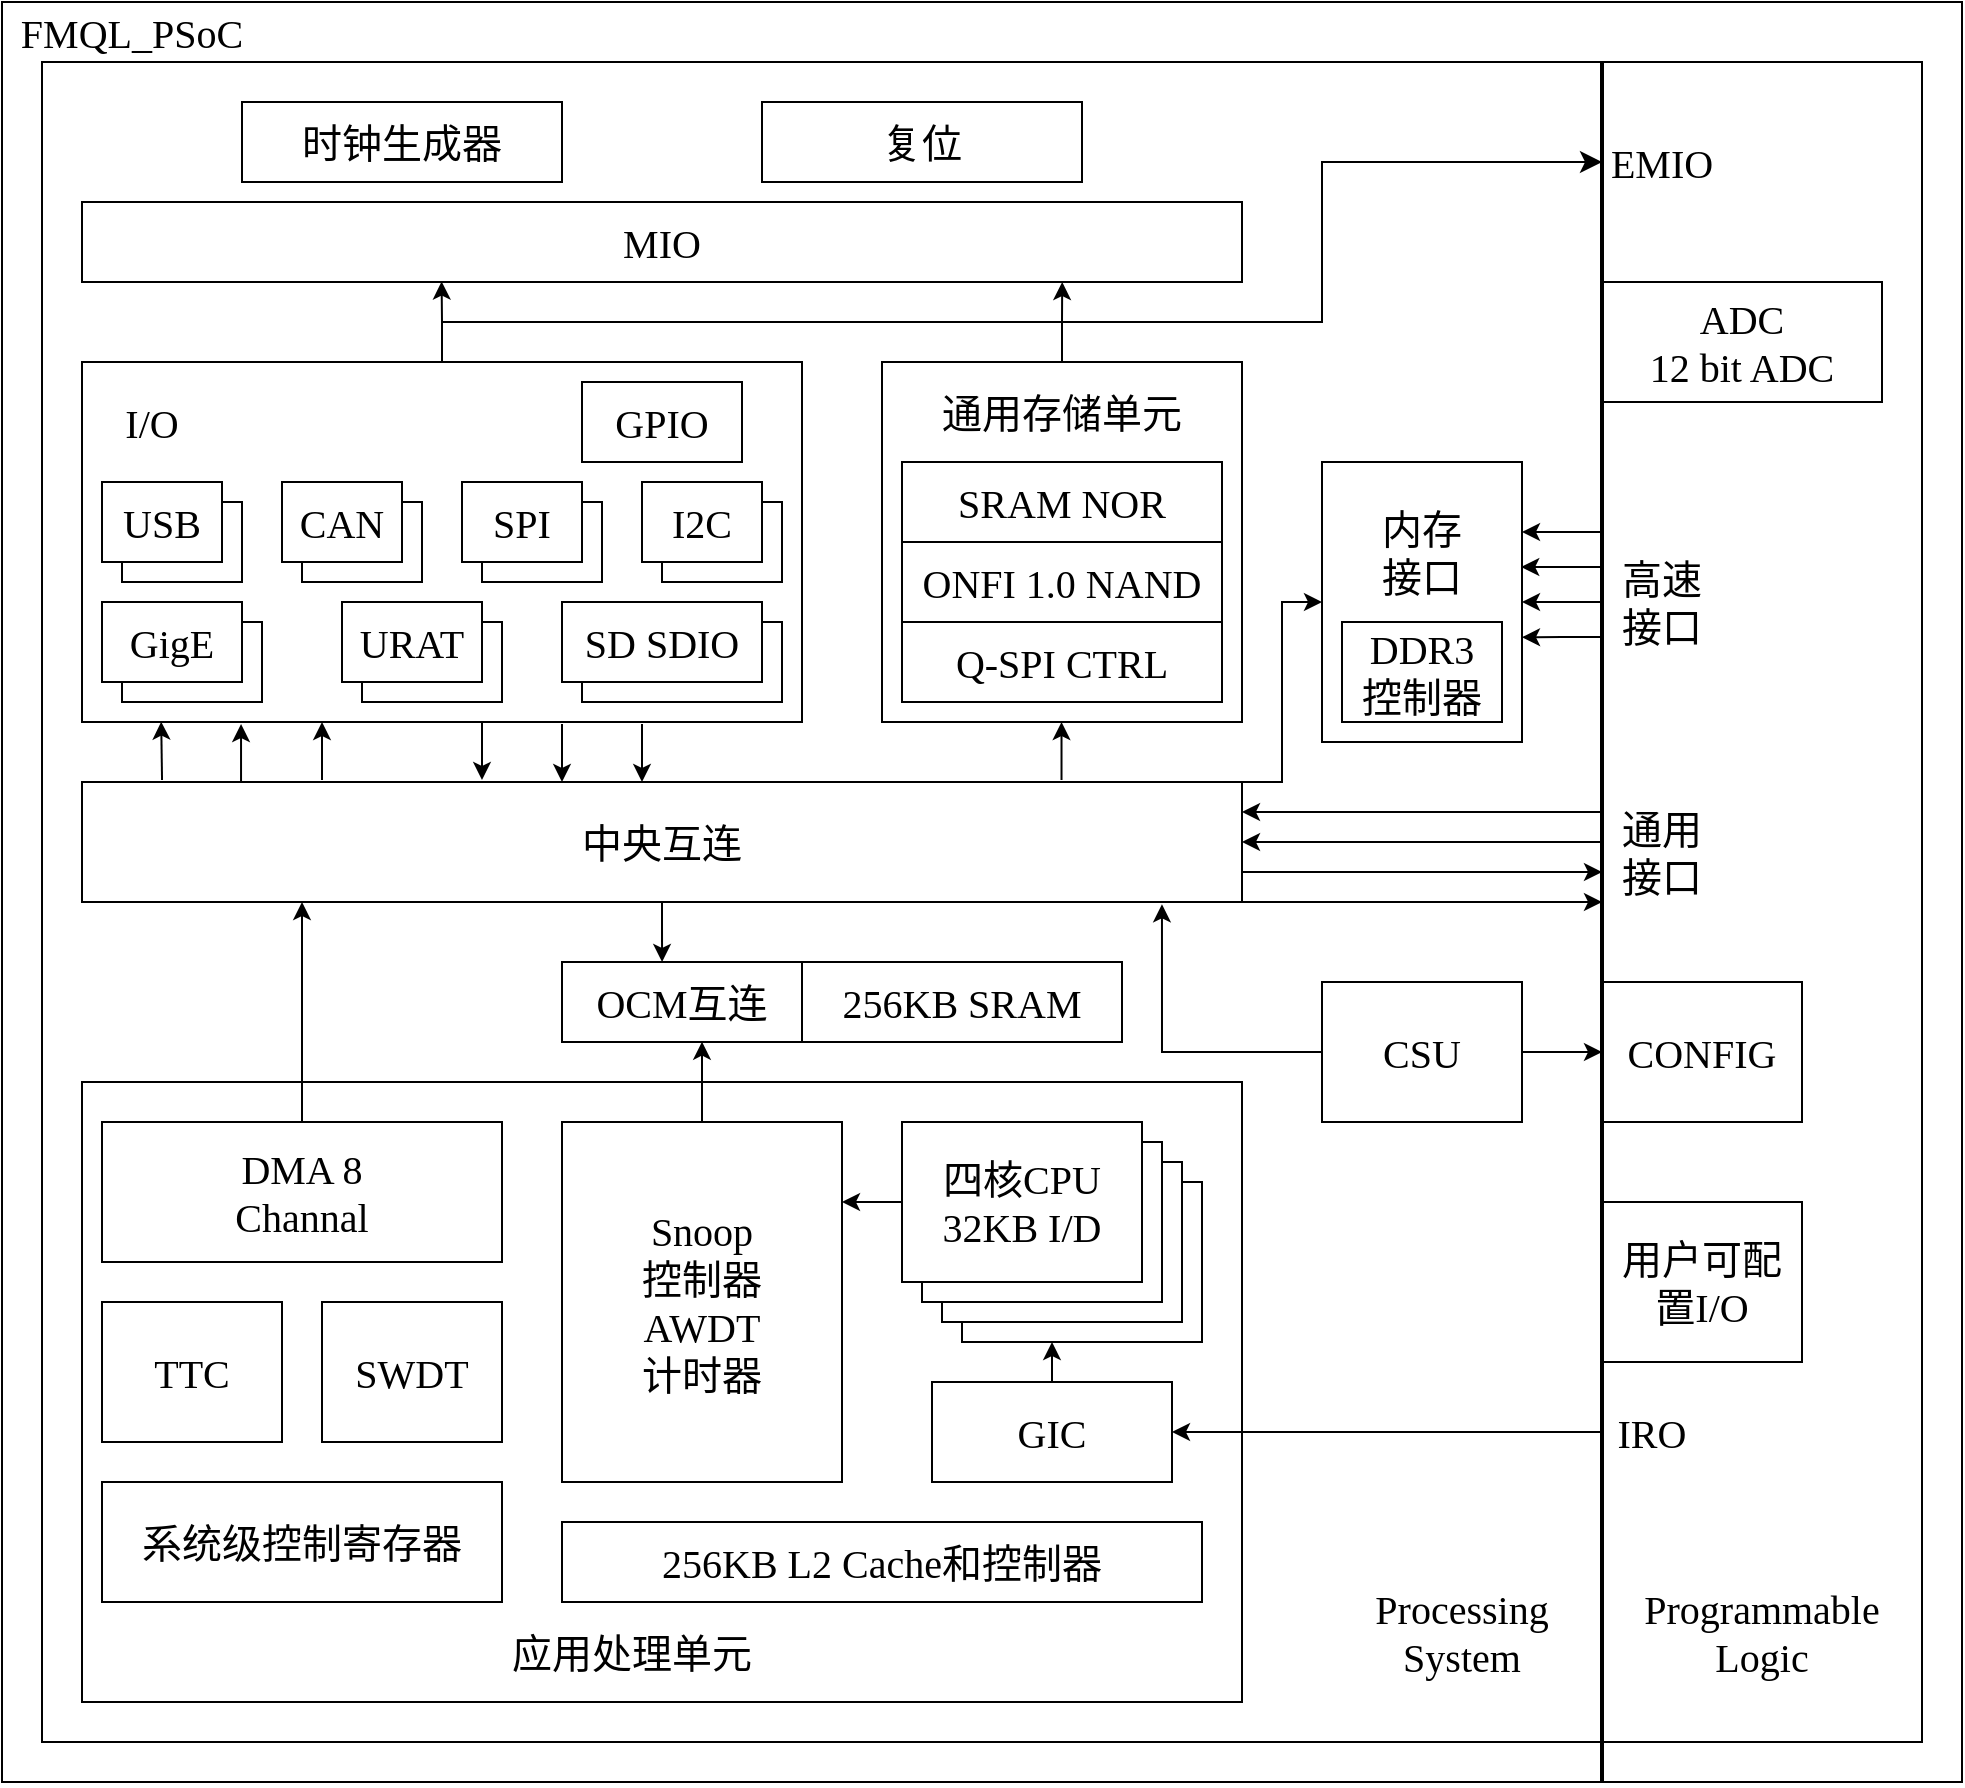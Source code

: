 <mxfile version="24.0.0" type="github">
  <diagram name="第 1 页" id="74pcK1IsbcXQ7R1hPMTi">
    <mxGraphModel dx="3499" dy="1283" grid="1" gridSize="10" guides="1" tooltips="1" connect="1" arrows="1" fold="1" page="0" pageScale="1" pageWidth="827" pageHeight="1169" math="0" shadow="0">
      <root>
        <mxCell id="0" />
        <mxCell id="1" parent="0" />
        <mxCell id="eo6wNEDuXgDLhp5QCw0Y-1" value="" style="rounded=0;whiteSpace=wrap;html=1;fillColor=none;" vertex="1" parent="1">
          <mxGeometry x="-960" y="120" width="980" height="890" as="geometry" />
        </mxCell>
        <mxCell id="eo6wNEDuXgDLhp5QCw0Y-2" value="" style="rounded=0;whiteSpace=wrap;html=1;fillColor=none;" vertex="1" parent="1">
          <mxGeometry x="-940" y="150" width="940" height="840" as="geometry" />
        </mxCell>
        <mxCell id="eo6wNEDuXgDLhp5QCw0Y-76" value="" style="rounded=0;whiteSpace=wrap;html=1;strokeColor=default;align=center;verticalAlign=middle;fontFamily=宋体;fontSize=20;fontColor=default;fillColor=none;" vertex="1" parent="1">
          <mxGeometry x="-920" y="300" width="360" height="180" as="geometry" />
        </mxCell>
        <mxCell id="eo6wNEDuXgDLhp5QCw0Y-3" value="&lt;font face=&quot;微软雅黑&quot; style=&quot;font-size: 20px;&quot;&gt;FMQL_PSoC&lt;/font&gt;" style="text;html=1;align=center;verticalAlign=middle;whiteSpace=wrap;rounded=0;fontSize=20;" vertex="1" parent="1">
          <mxGeometry x="-960" y="120" width="130" height="30" as="geometry" />
        </mxCell>
        <mxCell id="eo6wNEDuXgDLhp5QCw0Y-4" value="&lt;font style=&quot;font-size: 20px;&quot;&gt;时钟生成器&lt;/font&gt;" style="rounded=0;whiteSpace=wrap;html=1;strokeColor=default;align=center;verticalAlign=middle;fontFamily=宋体;fontSize=20;fontColor=default;fillColor=none;" vertex="1" parent="1">
          <mxGeometry x="-840" y="170" width="160" height="40" as="geometry" />
        </mxCell>
        <mxCell id="eo6wNEDuXgDLhp5QCw0Y-5" value="&lt;font style=&quot;font-size: 20px;&quot;&gt;复位&lt;/font&gt;" style="rounded=0;whiteSpace=wrap;html=1;strokeColor=default;align=center;verticalAlign=middle;fontFamily=宋体;fontSize=20;fontColor=default;fillColor=none;" vertex="1" parent="1">
          <mxGeometry x="-580" y="170" width="160" height="40" as="geometry" />
        </mxCell>
        <mxCell id="eo6wNEDuXgDLhp5QCw0Y-84" style="edgeStyle=orthogonalEdgeStyle;rounded=0;orthogonalLoop=1;jettySize=auto;html=1;entryX=0;entryY=0.5;entryDx=0;entryDy=0;fontFamily=微软雅黑;fontSize=16;fontColor=default;exitX=1;exitY=0;exitDx=0;exitDy=0;" edge="1" parent="1" source="eo6wNEDuXgDLhp5QCw0Y-10" target="eo6wNEDuXgDLhp5QCw0Y-7">
          <mxGeometry relative="1" as="geometry">
            <mxPoint x="-340" y="520" as="sourcePoint" />
            <Array as="points">
              <mxPoint x="-320" y="510" />
              <mxPoint x="-320" y="420" />
            </Array>
          </mxGeometry>
        </mxCell>
        <mxCell id="eo6wNEDuXgDLhp5QCw0Y-85" style="edgeStyle=orthogonalEdgeStyle;rounded=0;orthogonalLoop=1;jettySize=auto;html=1;exitX=1;exitY=0.25;exitDx=0;exitDy=0;fontFamily=微软雅黑;fontSize=16;fontColor=default;startArrow=classic;startFill=1;endArrow=none;endFill=0;" edge="1" parent="1" source="eo6wNEDuXgDLhp5QCw0Y-10">
          <mxGeometry relative="1" as="geometry">
            <mxPoint x="-160" y="525" as="targetPoint" />
          </mxGeometry>
        </mxCell>
        <mxCell id="eo6wNEDuXgDLhp5QCw0Y-86" style="edgeStyle=orthogonalEdgeStyle;rounded=0;orthogonalLoop=1;jettySize=auto;html=1;exitX=1;exitY=0.5;exitDx=0;exitDy=0;fontFamily=微软雅黑;fontSize=16;fontColor=default;strokeColor=default;align=center;verticalAlign=middle;labelBackgroundColor=default;startArrow=classic;startFill=1;endArrow=none;endFill=0;" edge="1" parent="1" source="eo6wNEDuXgDLhp5QCw0Y-10">
          <mxGeometry relative="1" as="geometry">
            <mxPoint x="-160" y="540" as="targetPoint" />
          </mxGeometry>
        </mxCell>
        <mxCell id="eo6wNEDuXgDLhp5QCw0Y-87" style="edgeStyle=orthogonalEdgeStyle;rounded=0;orthogonalLoop=1;jettySize=auto;html=1;exitX=1;exitY=0.75;exitDx=0;exitDy=0;fontFamily=微软雅黑;fontSize=16;fontColor=default;" edge="1" parent="1" source="eo6wNEDuXgDLhp5QCw0Y-10">
          <mxGeometry relative="1" as="geometry">
            <mxPoint x="-160" y="555" as="targetPoint" />
          </mxGeometry>
        </mxCell>
        <mxCell id="eo6wNEDuXgDLhp5QCw0Y-89" style="edgeStyle=elbowEdgeStyle;rounded=0;orthogonalLoop=1;jettySize=auto;html=1;exitX=1;exitY=1;exitDx=0;exitDy=0;fontFamily=微软雅黑;fontSize=16;fontColor=default;elbow=vertical;" edge="1" parent="1" source="eo6wNEDuXgDLhp5QCw0Y-10">
          <mxGeometry relative="1" as="geometry">
            <mxPoint x="-160" y="570" as="targetPoint" />
          </mxGeometry>
        </mxCell>
        <mxCell id="eo6wNEDuXgDLhp5QCw0Y-10" value="&lt;font style=&quot;font-size: 20px;&quot;&gt;中央互连&lt;/font&gt;" style="rounded=0;whiteSpace=wrap;html=1;strokeColor=default;align=center;verticalAlign=middle;fontFamily=宋体;fontSize=20;fontColor=default;fillColor=none;" vertex="1" parent="1">
          <mxGeometry x="-920" y="510" width="580" height="60" as="geometry" />
        </mxCell>
        <mxCell id="eo6wNEDuXgDLhp5QCw0Y-12" value="MIO" style="rounded=0;whiteSpace=wrap;html=1;strokeColor=default;align=center;verticalAlign=middle;fontFamily=微软雅黑;fontSize=20;fontColor=default;fillColor=none;" vertex="1" parent="1">
          <mxGeometry x="-920" y="220" width="580" height="40" as="geometry" />
        </mxCell>
        <mxCell id="eo6wNEDuXgDLhp5QCw0Y-14" value="GPIO" style="rounded=0;whiteSpace=wrap;html=1;strokeColor=default;align=center;verticalAlign=middle;fontFamily=微软雅黑;fontSize=20;fontColor=default;fillColor=none;" vertex="1" parent="1">
          <mxGeometry x="-670" y="310" width="80" height="40" as="geometry" />
        </mxCell>
        <mxCell id="eo6wNEDuXgDLhp5QCw0Y-18" value="" style="group;fontSize=20;" vertex="1" connectable="0" parent="1">
          <mxGeometry x="-910" y="360" width="70" height="50" as="geometry" />
        </mxCell>
        <mxCell id="eo6wNEDuXgDLhp5QCw0Y-17" value="" style="rounded=0;whiteSpace=wrap;html=1;strokeColor=default;align=center;verticalAlign=middle;fontFamily=微软雅黑;fontSize=16;fontColor=default;fillColor=default;shadow=0;textShadow=0;" vertex="1" parent="eo6wNEDuXgDLhp5QCw0Y-18">
          <mxGeometry x="10" y="10" width="60" height="40" as="geometry" />
        </mxCell>
        <mxCell id="eo6wNEDuXgDLhp5QCw0Y-16" value="&lt;font style=&quot;font-size: 20px;&quot;&gt;USB&lt;/font&gt;" style="rounded=0;whiteSpace=wrap;html=1;strokeColor=default;align=center;verticalAlign=middle;fontFamily=微软雅黑;fontSize=16;fontColor=default;fillColor=default;shadow=0;textShadow=0;" vertex="1" parent="eo6wNEDuXgDLhp5QCw0Y-18">
          <mxGeometry width="60" height="40" as="geometry" />
        </mxCell>
        <mxCell id="eo6wNEDuXgDLhp5QCw0Y-19" value="" style="group;fontSize=20;" vertex="1" connectable="0" parent="1">
          <mxGeometry x="-730" y="360" width="70" height="50" as="geometry" />
        </mxCell>
        <mxCell id="eo6wNEDuXgDLhp5QCw0Y-20" value="" style="rounded=0;whiteSpace=wrap;html=1;strokeColor=default;align=center;verticalAlign=middle;fontFamily=微软雅黑;fontSize=16;fontColor=default;fillColor=default;shadow=0;textShadow=0;" vertex="1" parent="eo6wNEDuXgDLhp5QCw0Y-19">
          <mxGeometry x="10" y="10" width="60" height="40" as="geometry" />
        </mxCell>
        <mxCell id="eo6wNEDuXgDLhp5QCw0Y-21" value="&lt;font style=&quot;font-size: 20px;&quot;&gt;SPI&lt;/font&gt;" style="rounded=0;whiteSpace=wrap;html=1;strokeColor=default;align=center;verticalAlign=middle;fontFamily=微软雅黑;fontSize=16;fontColor=default;fillColor=default;shadow=0;textShadow=0;" vertex="1" parent="eo6wNEDuXgDLhp5QCw0Y-19">
          <mxGeometry width="60" height="40" as="geometry" />
        </mxCell>
        <mxCell id="eo6wNEDuXgDLhp5QCw0Y-22" value="" style="group;fontSize=20;" vertex="1" connectable="0" parent="1">
          <mxGeometry x="-640" y="360" width="70" height="50" as="geometry" />
        </mxCell>
        <mxCell id="eo6wNEDuXgDLhp5QCw0Y-23" value="" style="rounded=0;whiteSpace=wrap;html=1;strokeColor=default;align=center;verticalAlign=middle;fontFamily=微软雅黑;fontSize=16;fontColor=default;fillColor=default;shadow=0;textShadow=0;" vertex="1" parent="eo6wNEDuXgDLhp5QCw0Y-22">
          <mxGeometry x="10" y="10" width="60" height="40" as="geometry" />
        </mxCell>
        <mxCell id="eo6wNEDuXgDLhp5QCw0Y-24" value="&lt;font style=&quot;font-size: 20px;&quot;&gt;I2C&lt;/font&gt;" style="rounded=0;whiteSpace=wrap;html=1;strokeColor=default;align=center;verticalAlign=middle;fontFamily=微软雅黑;fontSize=16;fontColor=default;fillColor=default;shadow=0;textShadow=0;" vertex="1" parent="eo6wNEDuXgDLhp5QCw0Y-22">
          <mxGeometry width="60" height="40" as="geometry" />
        </mxCell>
        <mxCell id="eo6wNEDuXgDLhp5QCw0Y-25" value="" style="group;fontSize=20;" vertex="1" connectable="0" parent="1">
          <mxGeometry x="-820" y="360" width="70" height="50" as="geometry" />
        </mxCell>
        <mxCell id="eo6wNEDuXgDLhp5QCw0Y-26" value="" style="rounded=0;whiteSpace=wrap;html=1;strokeColor=default;align=center;verticalAlign=middle;fontFamily=微软雅黑;fontSize=16;fontColor=default;fillColor=default;shadow=0;textShadow=0;" vertex="1" parent="eo6wNEDuXgDLhp5QCw0Y-25">
          <mxGeometry x="10" y="10" width="60" height="40" as="geometry" />
        </mxCell>
        <mxCell id="eo6wNEDuXgDLhp5QCw0Y-27" value="&lt;font style=&quot;font-size: 20px;&quot;&gt;CAN&lt;/font&gt;" style="rounded=0;whiteSpace=wrap;html=1;strokeColor=default;align=center;verticalAlign=middle;fontFamily=微软雅黑;fontSize=16;fontColor=default;fillColor=default;shadow=0;textShadow=0;" vertex="1" parent="eo6wNEDuXgDLhp5QCw0Y-25">
          <mxGeometry width="60" height="40" as="geometry" />
        </mxCell>
        <mxCell id="eo6wNEDuXgDLhp5QCw0Y-28" value="" style="group;fontSize=20;" vertex="1" connectable="0" parent="1">
          <mxGeometry x="-910" y="420" width="80" height="50" as="geometry" />
        </mxCell>
        <mxCell id="eo6wNEDuXgDLhp5QCw0Y-29" value="" style="rounded=0;whiteSpace=wrap;html=1;strokeColor=default;align=center;verticalAlign=middle;fontFamily=微软雅黑;fontSize=16;fontColor=default;fillColor=default;shadow=0;textShadow=0;" vertex="1" parent="eo6wNEDuXgDLhp5QCw0Y-28">
          <mxGeometry x="10" y="10" width="70" height="40" as="geometry" />
        </mxCell>
        <mxCell id="eo6wNEDuXgDLhp5QCw0Y-30" value="&lt;font style=&quot;font-size: 20px;&quot; face=&quot;微软雅黑&quot;&gt;GigE&lt;/font&gt;" style="rounded=0;whiteSpace=wrap;html=1;strokeColor=default;align=center;verticalAlign=middle;fontFamily=微软雅黑;fontSize=16;fontColor=default;fillColor=default;shadow=0;textShadow=0;" vertex="1" parent="eo6wNEDuXgDLhp5QCw0Y-28">
          <mxGeometry width="70" height="40" as="geometry" />
        </mxCell>
        <mxCell id="eo6wNEDuXgDLhp5QCw0Y-34" value="" style="group;fontSize=20;" vertex="1" connectable="0" parent="1">
          <mxGeometry x="-790" y="420" width="80" height="50" as="geometry" />
        </mxCell>
        <mxCell id="eo6wNEDuXgDLhp5QCw0Y-35" value="" style="rounded=0;whiteSpace=wrap;html=1;strokeColor=default;align=center;verticalAlign=middle;fontFamily=微软雅黑;fontSize=16;fontColor=default;fillColor=default;shadow=0;textShadow=0;" vertex="1" parent="eo6wNEDuXgDLhp5QCw0Y-34">
          <mxGeometry x="10" y="10" width="70" height="40" as="geometry" />
        </mxCell>
        <mxCell id="eo6wNEDuXgDLhp5QCw0Y-36" value="&lt;font style=&quot;font-size: 20px;&quot; face=&quot;微软雅黑&quot;&gt;URAT&lt;/font&gt;&lt;span style=&quot;color: rgba(0, 0, 0, 0); font-family: monospace; font-size: 0px; text-align: start; text-wrap: nowrap;&quot;&gt;%3CmxGraphModel%3E%3Croot%3E%3CmxCell%20id%3D%220%22%2F%3E%3CmxCell%20id%3D%221%22%20parent%3D%220%22%2F%3E%3CmxCell%20id%3D%222%22%20value%3D%22%22%20style%3D%22group%3BfontSize%3D20%3B%22%20vertex%3D%221%22%20connectable%3D%220%22%20parent%3D%221%22%3E%3CmxGeometry%20x%3D%22-600%22%20y%3D%22560%22%20width%3D%2270%22%20height%3D%2250%22%20as%3D%22geometry%22%2F%3E%3C%2FmxCell%3E%3CmxCell%20id%3D%223%22%20value%3D%22%22%20style%3D%22rounded%3D0%3BwhiteSpace%3Dwrap%3Bhtml%3D1%3BstrokeColor%3Ddefault%3Balign%3Dcenter%3BverticalAlign%3Dmiddle%3BfontFamily%3D%E5%BE%AE%E8%BD%AF%E9%9B%85%E9%BB%91%3BfontSize%3D16%3BfontColor%3Ddefault%3BfillColor%3Ddefault%3Bshadow%3D0%3BtextShadow%3D0%3B%22%20vertex%3D%221%22%20parent%3D%222%22%3E%3CmxGeometry%20x%3D%2210%22%20y%3D%2210%22%20width%3D%2260%22%20height%3D%2240%22%20as%3D%22geometry%22%2F%3E%3C%2FmxCell%3E%3CmxCell%20id%3D%224%22%20value%3D%22%26lt%3Bfont%20style%3D%26quot%3Bfont-size%3A%2020px%3B%26quot%3B%20face%3D%26quot%3B%E5%BE%AE%E8%BD%AF%E9%9B%85%E9%BB%91%26quot%3B%26gt%3BGigE%26lt%3B%2Ffont%26gt%3B%22%20style%3D%22rounded%3D0%3BwhiteSpace%3Dwrap%3Bhtml%3D1%3BstrokeColor%3Ddefault%3Balign%3Dcenter%3BverticalAlign%3Dmiddle%3BfontFamily%3D%E5%BE%AE%E8%BD%AF%E9%9B%85%E9%BB%91%3BfontSize%3D16%3BfontColor%3Ddefault%3BfillColor%3Ddefault%3Bshadow%3D0%3BtextShadow%3D0%3B%22%20vertex%3D%221%22%20parent%3D%222%22%3E%3CmxGeometry%20width%3D%2260%22%20height%3D%2240%22%20as%3D%22geometry%22%2F%3E%3C%2FmxCell%3E%3C%2Froot%3E%3C%2FmxGraphModel%3E&lt;/span&gt;" style="rounded=0;whiteSpace=wrap;html=1;strokeColor=default;align=center;verticalAlign=middle;fontFamily=微软雅黑;fontSize=16;fontColor=default;fillColor=default;shadow=0;textShadow=0;" vertex="1" parent="eo6wNEDuXgDLhp5QCw0Y-34">
          <mxGeometry width="70" height="40" as="geometry" />
        </mxCell>
        <mxCell id="eo6wNEDuXgDLhp5QCw0Y-37" value="" style="group;fontSize=20;" vertex="1" connectable="0" parent="1">
          <mxGeometry x="-680" y="420" width="110" height="50" as="geometry" />
        </mxCell>
        <mxCell id="eo6wNEDuXgDLhp5QCw0Y-38" value="" style="rounded=0;whiteSpace=wrap;html=1;strokeColor=default;align=center;verticalAlign=middle;fontFamily=微软雅黑;fontSize=16;fontColor=default;fillColor=default;shadow=0;textShadow=0;" vertex="1" parent="eo6wNEDuXgDLhp5QCw0Y-37">
          <mxGeometry x="10" y="10" width="100" height="40" as="geometry" />
        </mxCell>
        <mxCell id="eo6wNEDuXgDLhp5QCw0Y-39" value="&lt;font style=&quot;font-size: 20px;&quot; face=&quot;微软雅黑&quot;&gt;SD SDIO&lt;/font&gt;" style="rounded=0;whiteSpace=wrap;html=1;strokeColor=default;align=center;verticalAlign=middle;fontFamily=微软雅黑;fontSize=16;fontColor=default;fillColor=default;shadow=0;textShadow=0;" vertex="1" parent="eo6wNEDuXgDLhp5QCw0Y-37">
          <mxGeometry width="100" height="40" as="geometry" />
        </mxCell>
        <mxCell id="eo6wNEDuXgDLhp5QCw0Y-43" value="" style="group" vertex="1" connectable="0" parent="1">
          <mxGeometry x="-300" y="350" width="100" height="140" as="geometry" />
        </mxCell>
        <mxCell id="eo6wNEDuXgDLhp5QCw0Y-7" value="&lt;div style=&quot;font-size: 20px;&quot;&gt;&lt;div style=&quot;font-size: 20px;&quot;&gt;&lt;br style=&quot;font-size: 20px;&quot;&gt;&lt;/div&gt;&lt;/div&gt;" style="rounded=0;whiteSpace=wrap;html=1;strokeColor=default;align=center;verticalAlign=middle;fontFamily=宋体;fontSize=20;fontColor=default;fillColor=none;" vertex="1" parent="eo6wNEDuXgDLhp5QCw0Y-43">
          <mxGeometry width="100" height="140" as="geometry" />
        </mxCell>
        <mxCell id="eo6wNEDuXgDLhp5QCw0Y-11" value="&lt;font style=&quot;font-size: 20px;&quot; face=&quot;微软雅黑&quot;&gt;DDR3&lt;/font&gt;&lt;div style=&quot;font-size: 20px;&quot;&gt;&lt;font style=&quot;font-size: 20px;&quot;&gt;控制器&lt;/font&gt;&lt;/div&gt;" style="rounded=0;whiteSpace=wrap;html=1;strokeColor=default;align=center;verticalAlign=middle;fontFamily=宋体;fontSize=20;fontColor=default;fillColor=none;" vertex="1" parent="eo6wNEDuXgDLhp5QCw0Y-43">
          <mxGeometry x="10" y="80" width="80" height="50" as="geometry" />
        </mxCell>
        <mxCell id="eo6wNEDuXgDLhp5QCw0Y-110" value="&lt;font face=&quot;宋体&quot;&gt;内存&lt;/font&gt;&lt;br&gt;&lt;div&gt;&lt;font face=&quot;宋体&quot;&gt;接口&lt;/font&gt;&lt;/div&gt;" style="text;html=1;align=center;verticalAlign=middle;whiteSpace=wrap;rounded=0;fontSize=20;" vertex="1" parent="eo6wNEDuXgDLhp5QCw0Y-43">
          <mxGeometry x="20" y="10" width="60" height="70" as="geometry" />
        </mxCell>
        <mxCell id="eo6wNEDuXgDLhp5QCw0Y-108" style="edgeStyle=orthogonalEdgeStyle;rounded=0;orthogonalLoop=1;jettySize=auto;html=1;entryX=0;entryY=0.5;entryDx=0;entryDy=0;fontFamily=微软雅黑;fontSize=16;fontColor=default;" edge="1" parent="1" source="eo6wNEDuXgDLhp5QCw0Y-51" target="eo6wNEDuXgDLhp5QCw0Y-52">
          <mxGeometry relative="1" as="geometry" />
        </mxCell>
        <mxCell id="eo6wNEDuXgDLhp5QCw0Y-51" value="&lt;font face=&quot;微软雅黑&quot;&gt;CSU&lt;/font&gt;" style="rounded=0;whiteSpace=wrap;html=1;strokeColor=default;align=center;verticalAlign=middle;fontFamily=宋体;fontSize=20;fontColor=default;fillColor=none;" vertex="1" parent="1">
          <mxGeometry x="-300" y="610" width="100" height="70" as="geometry" />
        </mxCell>
        <mxCell id="eo6wNEDuXgDLhp5QCw0Y-52" value="&lt;font face=&quot;微软雅黑&quot;&gt;CONFIG&lt;/font&gt;" style="rounded=0;whiteSpace=wrap;html=1;strokeColor=default;align=center;verticalAlign=middle;fontFamily=宋体;fontSize=20;fontColor=default;fillColor=none;" vertex="1" parent="1">
          <mxGeometry x="-160" y="610" width="100" height="70" as="geometry" />
        </mxCell>
        <mxCell id="eo6wNEDuXgDLhp5QCw0Y-54" value="&lt;font face=&quot;宋体&quot;&gt;用户可配置&lt;/font&gt;&lt;font face=&quot;微软雅黑&quot;&gt;I/O&lt;/font&gt;" style="rounded=0;whiteSpace=wrap;html=1;strokeColor=default;align=center;verticalAlign=middle;fontFamily=宋体;fontSize=20;fontColor=default;fillColor=none;" vertex="1" parent="1">
          <mxGeometry x="-160" y="720" width="100" height="80" as="geometry" />
        </mxCell>
        <mxCell id="eo6wNEDuXgDLhp5QCw0Y-55" value="&lt;span style=&quot;font-size: 20px;&quot;&gt;ADC&lt;/span&gt;&lt;div&gt;&lt;span style=&quot;font-size: 20px;&quot;&gt;12 bit ADC&lt;/span&gt;&lt;/div&gt;" style="rounded=0;whiteSpace=wrap;html=1;strokeColor=default;align=center;verticalAlign=middle;fontFamily=微软雅黑;fontSize=16;fontColor=default;fillColor=none;shadow=0;textShadow=0;" vertex="1" parent="1">
          <mxGeometry x="-160" y="260" width="140" height="60" as="geometry" />
        </mxCell>
        <mxCell id="eo6wNEDuXgDLhp5QCw0Y-70" value="" style="group" vertex="1" connectable="0" parent="1">
          <mxGeometry x="-680" y="600" width="280" height="40" as="geometry" />
        </mxCell>
        <mxCell id="eo6wNEDuXgDLhp5QCw0Y-48" value="&lt;font style=&quot;font-size: 20px;&quot; face=&quot;微软雅黑&quot;&gt;OCM&lt;/font&gt;&lt;font face=&quot;宋体&quot; style=&quot;font-size: 20px;&quot;&gt;互连&lt;/font&gt;" style="rounded=0;whiteSpace=wrap;html=1;strokeColor=default;align=center;verticalAlign=middle;fontFamily=微软雅黑;fontSize=16;fontColor=default;fillColor=none;shadow=0;textShadow=0;" vertex="1" parent="eo6wNEDuXgDLhp5QCw0Y-70">
          <mxGeometry width="120" height="40" as="geometry" />
        </mxCell>
        <mxCell id="eo6wNEDuXgDLhp5QCw0Y-50" value="&lt;span style=&quot;font-size: 20px;&quot;&gt;256KB SRAM&lt;/span&gt;" style="rounded=0;whiteSpace=wrap;html=1;strokeColor=default;align=center;verticalAlign=middle;fontFamily=微软雅黑;fontSize=16;fontColor=default;fillColor=none;shadow=0;textShadow=0;" vertex="1" parent="eo6wNEDuXgDLhp5QCw0Y-70">
          <mxGeometry x="120" width="160" height="40" as="geometry" />
        </mxCell>
        <mxCell id="eo6wNEDuXgDLhp5QCw0Y-72" value="&lt;font face=&quot;微软雅黑&quot; style=&quot;font-size: 20px;&quot;&gt;Processing&lt;/font&gt;&lt;div&gt;&lt;font face=&quot;微软雅黑&quot; style=&quot;font-size: 20px;&quot;&gt;System&lt;/font&gt;&lt;/div&gt;" style="text;html=1;align=center;verticalAlign=middle;whiteSpace=wrap;rounded=0;fontSize=20;" vertex="1" parent="1">
          <mxGeometry x="-300" y="900" width="140" height="70" as="geometry" />
        </mxCell>
        <mxCell id="eo6wNEDuXgDLhp5QCw0Y-73" value="&lt;font face=&quot;微软雅黑&quot;&gt;Programmable&lt;/font&gt;&lt;div&gt;&lt;font face=&quot;微软雅黑&quot;&gt;Logic&lt;/font&gt;&lt;/div&gt;" style="text;html=1;align=center;verticalAlign=middle;whiteSpace=wrap;rounded=0;fontSize=20;" vertex="1" parent="1">
          <mxGeometry x="-160" y="900" width="160" height="70" as="geometry" />
        </mxCell>
        <mxCell id="eo6wNEDuXgDLhp5QCw0Y-98" style="edgeStyle=orthogonalEdgeStyle;rounded=0;orthogonalLoop=1;jettySize=auto;html=1;exitX=0;exitY=0.5;exitDx=0;exitDy=0;entryX=1;entryY=0.5;entryDx=0;entryDy=0;fontFamily=微软雅黑;fontSize=16;fontColor=default;" edge="1" parent="1" source="eo6wNEDuXgDLhp5QCw0Y-74" target="eo6wNEDuXgDLhp5QCw0Y-56">
          <mxGeometry relative="1" as="geometry" />
        </mxCell>
        <mxCell id="eo6wNEDuXgDLhp5QCw0Y-74" value="&lt;font face=&quot;微软雅黑&quot;&gt;IRO&lt;/font&gt;" style="text;html=1;align=center;verticalAlign=middle;whiteSpace=wrap;rounded=0;fontSize=20;" vertex="1" parent="1">
          <mxGeometry x="-160" y="820" width="50" height="30" as="geometry" />
        </mxCell>
        <mxCell id="eo6wNEDuXgDLhp5QCw0Y-75" value="" style="endArrow=none;html=1;rounded=0;fontFamily=微软雅黑;fontSize=16;fontColor=default;strokeWidth=2;edgeStyle=elbowEdgeStyle;" edge="1" parent="1">
          <mxGeometry width="50" height="50" relative="1" as="geometry">
            <mxPoint x="-160" y="1010" as="sourcePoint" />
            <mxPoint x="-160" y="150" as="targetPoint" />
          </mxGeometry>
        </mxCell>
        <mxCell id="eo6wNEDuXgDLhp5QCw0Y-78" value="&lt;font face=&quot;微软雅黑&quot;&gt;I/O&lt;/font&gt;" style="text;html=1;align=center;verticalAlign=middle;whiteSpace=wrap;rounded=0;fontSize=20;" vertex="1" parent="1">
          <mxGeometry x="-910" y="315" width="50" height="30" as="geometry" />
        </mxCell>
        <mxCell id="eo6wNEDuXgDLhp5QCw0Y-6" value="" style="rounded=0;whiteSpace=wrap;html=1;strokeColor=default;align=center;verticalAlign=middle;fontFamily=宋体;fontSize=20;fontColor=default;fillColor=none;" vertex="1" parent="1">
          <mxGeometry x="-520" y="300" width="180" height="180" as="geometry" />
        </mxCell>
        <mxCell id="eo6wNEDuXgDLhp5QCw0Y-41" value="&lt;font style=&quot;font-size: 20px;&quot; face=&quot;微软雅黑&quot;&gt;SRAM NOR&lt;/font&gt;" style="rounded=0;whiteSpace=wrap;html=1;strokeColor=default;align=center;verticalAlign=middle;fontFamily=微软雅黑;fontSize=16;fontColor=default;fillColor=none;shadow=0;textShadow=0;" vertex="1" parent="1">
          <mxGeometry x="-510" y="350" width="160" height="40" as="geometry" />
        </mxCell>
        <mxCell id="eo6wNEDuXgDLhp5QCw0Y-42" value="&lt;font style=&quot;font-size: 20px;&quot; face=&quot;微软雅黑&quot;&gt;ONFI 1.0 NAND&lt;/font&gt;" style="rounded=0;whiteSpace=wrap;html=1;strokeColor=default;align=center;verticalAlign=middle;fontFamily=微软雅黑;fontSize=16;fontColor=default;fillColor=none;shadow=0;textShadow=0;" vertex="1" parent="1">
          <mxGeometry x="-510" y="390" width="160" height="40" as="geometry" />
        </mxCell>
        <mxCell id="eo6wNEDuXgDLhp5QCw0Y-45" value="&lt;font style=&quot;font-size: 20px;&quot; face=&quot;微软雅黑&quot;&gt;Q-SPI CTRL&lt;/font&gt;" style="rounded=0;whiteSpace=wrap;html=1;strokeColor=default;align=center;verticalAlign=middle;fontFamily=微软雅黑;fontSize=16;fontColor=default;fillColor=none;shadow=0;textShadow=0;" vertex="1" parent="1">
          <mxGeometry x="-510" y="430" width="160" height="40" as="geometry" />
        </mxCell>
        <mxCell id="eo6wNEDuXgDLhp5QCw0Y-82" value="&lt;font face=&quot;宋体&quot;&gt;通用存储单元&lt;/font&gt;" style="text;html=1;align=center;verticalAlign=middle;whiteSpace=wrap;rounded=0;fontSize=20;" vertex="1" parent="1">
          <mxGeometry x="-495" y="310" width="130" height="30" as="geometry" />
        </mxCell>
        <mxCell id="eo6wNEDuXgDLhp5QCw0Y-83" style="edgeStyle=elbowEdgeStyle;rounded=0;orthogonalLoop=1;jettySize=auto;html=1;fontFamily=微软雅黑;fontSize=16;fontColor=default;" edge="1" parent="1" source="eo6wNEDuXgDLhp5QCw0Y-64" target="eo6wNEDuXgDLhp5QCw0Y-10">
          <mxGeometry relative="1" as="geometry">
            <Array as="points">
              <mxPoint x="-810" y="560" />
            </Array>
          </mxGeometry>
        </mxCell>
        <mxCell id="eo6wNEDuXgDLhp5QCw0Y-91" style="edgeStyle=orthogonalEdgeStyle;rounded=0;orthogonalLoop=1;jettySize=auto;html=1;entryX=0.845;entryY=1;entryDx=0;entryDy=0;entryPerimeter=0;fontFamily=微软雅黑;fontSize=16;fontColor=default;" edge="1" parent="1" source="eo6wNEDuXgDLhp5QCw0Y-6" target="eo6wNEDuXgDLhp5QCw0Y-12">
          <mxGeometry relative="1" as="geometry" />
        </mxCell>
        <mxCell id="eo6wNEDuXgDLhp5QCw0Y-92" value="" style="edgeStyle=elbowEdgeStyle;elbow=horizontal;endArrow=classic;html=1;curved=0;rounded=0;endSize=8;startSize=8;fontFamily=微软雅黑;fontSize=16;fontColor=default;" edge="1" parent="1">
          <mxGeometry width="50" height="50" relative="1" as="geometry">
            <mxPoint x="-740" y="280" as="sourcePoint" />
            <mxPoint x="-160" y="200" as="targetPoint" />
            <Array as="points">
              <mxPoint x="-300" y="230" />
            </Array>
          </mxGeometry>
        </mxCell>
        <mxCell id="eo6wNEDuXgDLhp5QCw0Y-93" value="&lt;font face=&quot;微软雅黑&quot;&gt;EMIO&lt;/font&gt;" style="text;html=1;align=center;verticalAlign=middle;whiteSpace=wrap;rounded=0;fontSize=20;" vertex="1" parent="1">
          <mxGeometry x="-160" y="180" width="60" height="40" as="geometry" />
        </mxCell>
        <mxCell id="eo6wNEDuXgDLhp5QCw0Y-114" style="edgeStyle=orthogonalEdgeStyle;rounded=0;orthogonalLoop=1;jettySize=auto;html=1;exitX=0;exitY=0.5;exitDx=0;exitDy=0;entryX=1;entryY=0.5;entryDx=0;entryDy=0;fontFamily=微软雅黑;fontSize=16;fontColor=default;" edge="1" parent="1" source="eo6wNEDuXgDLhp5QCw0Y-95" target="eo6wNEDuXgDLhp5QCw0Y-7">
          <mxGeometry relative="1" as="geometry" />
        </mxCell>
        <mxCell id="eo6wNEDuXgDLhp5QCw0Y-95" value="&lt;font face=&quot;宋体&quot;&gt;高速&lt;/font&gt;&lt;div&gt;&lt;font face=&quot;宋体&quot;&gt;接口&lt;/font&gt;&lt;/div&gt;" style="text;html=1;align=center;verticalAlign=middle;whiteSpace=wrap;rounded=0;fontSize=20;" vertex="1" parent="1">
          <mxGeometry x="-160" y="385" width="60" height="70" as="geometry" />
        </mxCell>
        <mxCell id="eo6wNEDuXgDLhp5QCw0Y-96" value="&lt;font face=&quot;宋体&quot;&gt;通用&lt;/font&gt;&lt;br&gt;&lt;div&gt;&lt;font face=&quot;宋体&quot;&gt;接口&lt;/font&gt;&lt;/div&gt;" style="text;html=1;align=center;verticalAlign=middle;whiteSpace=wrap;rounded=0;fontSize=20;" vertex="1" parent="1">
          <mxGeometry x="-160" y="510" width="60" height="70" as="geometry" />
        </mxCell>
        <mxCell id="eo6wNEDuXgDLhp5QCw0Y-99" value="" style="endArrow=classic;html=1;rounded=0;fontFamily=微软雅黑;fontSize=16;fontColor=default;exitX=0.069;exitY=-0.017;exitDx=0;exitDy=0;exitPerimeter=0;entryX=0.11;entryY=0.999;entryDx=0;entryDy=0;entryPerimeter=0;" edge="1" parent="1" source="eo6wNEDuXgDLhp5QCw0Y-10" target="eo6wNEDuXgDLhp5QCw0Y-76">
          <mxGeometry width="50" height="50" relative="1" as="geometry">
            <mxPoint x="440" y="650" as="sourcePoint" />
            <mxPoint x="-880" y="482" as="targetPoint" />
          </mxGeometry>
        </mxCell>
        <mxCell id="eo6wNEDuXgDLhp5QCw0Y-101" value="" style="endArrow=classic;html=1;rounded=0;fontFamily=微软雅黑;fontSize=16;fontColor=default;exitX=0.069;exitY=-0.017;exitDx=0;exitDy=0;exitPerimeter=0;entryX=0.11;entryY=0.999;entryDx=0;entryDy=0;entryPerimeter=0;" edge="1" parent="1">
          <mxGeometry width="50" height="50" relative="1" as="geometry">
            <mxPoint x="-840.48" y="510" as="sourcePoint" />
            <mxPoint x="-840.48" y="481" as="targetPoint" />
          </mxGeometry>
        </mxCell>
        <mxCell id="eo6wNEDuXgDLhp5QCw0Y-102" value="" style="endArrow=classic;html=1;rounded=0;fontFamily=微软雅黑;fontSize=16;fontColor=default;exitX=0.069;exitY=-0.017;exitDx=0;exitDy=0;exitPerimeter=0;entryX=0.11;entryY=0.999;entryDx=0;entryDy=0;entryPerimeter=0;" edge="1" parent="1">
          <mxGeometry width="50" height="50" relative="1" as="geometry">
            <mxPoint x="-800" y="509" as="sourcePoint" />
            <mxPoint x="-800" y="480" as="targetPoint" />
          </mxGeometry>
        </mxCell>
        <mxCell id="eo6wNEDuXgDLhp5QCw0Y-103" value="" style="endArrow=none;html=1;rounded=0;fontFamily=微软雅黑;fontSize=16;fontColor=default;exitX=0.069;exitY=-0.017;exitDx=0;exitDy=0;exitPerimeter=0;entryX=0.11;entryY=0.999;entryDx=0;entryDy=0;entryPerimeter=0;startArrow=classic;startFill=1;endFill=0;" edge="1" parent="1">
          <mxGeometry width="50" height="50" relative="1" as="geometry">
            <mxPoint x="-720" y="509" as="sourcePoint" />
            <mxPoint x="-720" y="480" as="targetPoint" />
          </mxGeometry>
        </mxCell>
        <mxCell id="eo6wNEDuXgDLhp5QCw0Y-104" value="" style="endArrow=none;html=1;rounded=0;fontFamily=微软雅黑;fontSize=16;fontColor=default;exitX=0.069;exitY=-0.017;exitDx=0;exitDy=0;exitPerimeter=0;entryX=0.11;entryY=0.999;entryDx=0;entryDy=0;entryPerimeter=0;startArrow=classic;startFill=1;endFill=0;" edge="1" parent="1">
          <mxGeometry width="50" height="50" relative="1" as="geometry">
            <mxPoint x="-680" y="510" as="sourcePoint" />
            <mxPoint x="-680" y="481" as="targetPoint" />
          </mxGeometry>
        </mxCell>
        <mxCell id="eo6wNEDuXgDLhp5QCw0Y-105" value="" style="endArrow=none;html=1;rounded=0;fontFamily=微软雅黑;fontSize=16;fontColor=default;exitX=0.069;exitY=-0.017;exitDx=0;exitDy=0;exitPerimeter=0;entryX=0.11;entryY=0.999;entryDx=0;entryDy=0;entryPerimeter=0;startArrow=classic;startFill=1;endFill=0;" edge="1" parent="1">
          <mxGeometry width="50" height="50" relative="1" as="geometry">
            <mxPoint x="-640" y="510" as="sourcePoint" />
            <mxPoint x="-640" y="481" as="targetPoint" />
          </mxGeometry>
        </mxCell>
        <mxCell id="eo6wNEDuXgDLhp5QCw0Y-106" value="" style="endArrow=classic;html=1;rounded=0;fontFamily=微软雅黑;fontSize=16;fontColor=default;exitX=0.069;exitY=-0.017;exitDx=0;exitDy=0;exitPerimeter=0;entryX=0.11;entryY=0.999;entryDx=0;entryDy=0;entryPerimeter=0;" edge="1" parent="1">
          <mxGeometry width="50" height="50" relative="1" as="geometry">
            <mxPoint x="-430.24" y="509" as="sourcePoint" />
            <mxPoint x="-430.24" y="480" as="targetPoint" />
          </mxGeometry>
        </mxCell>
        <mxCell id="eo6wNEDuXgDLhp5QCw0Y-107" style="edgeStyle=orthogonalEdgeStyle;rounded=0;orthogonalLoop=1;jettySize=auto;html=1;entryX=0.931;entryY=1.019;entryDx=0;entryDy=0;entryPerimeter=0;fontFamily=微软雅黑;fontSize=16;fontColor=default;" edge="1" parent="1" source="eo6wNEDuXgDLhp5QCw0Y-51" target="eo6wNEDuXgDLhp5QCw0Y-10">
          <mxGeometry relative="1" as="geometry" />
        </mxCell>
        <mxCell id="eo6wNEDuXgDLhp5QCw0Y-112" style="edgeStyle=elbowEdgeStyle;rounded=0;orthogonalLoop=1;jettySize=auto;html=1;exitX=1;exitY=0.25;exitDx=0;exitDy=0;fontFamily=微软雅黑;fontSize=16;fontColor=default;elbow=vertical;strokeColor=default;align=center;verticalAlign=middle;labelBackgroundColor=default;endArrow=none;startArrow=classic;startFill=1;endFill=0;" edge="1" parent="1" source="eo6wNEDuXgDLhp5QCw0Y-7">
          <mxGeometry relative="1" as="geometry">
            <mxPoint x="-160" y="385" as="targetPoint" />
          </mxGeometry>
        </mxCell>
        <mxCell id="eo6wNEDuXgDLhp5QCw0Y-113" style="edgeStyle=orthogonalEdgeStyle;rounded=0;orthogonalLoop=1;jettySize=auto;html=1;exitX=0;exitY=0.25;exitDx=0;exitDy=0;entryX=0.996;entryY=0.375;entryDx=0;entryDy=0;entryPerimeter=0;fontFamily=微软雅黑;fontSize=16;fontColor=default;" edge="1" parent="1" source="eo6wNEDuXgDLhp5QCw0Y-95" target="eo6wNEDuXgDLhp5QCw0Y-7">
          <mxGeometry relative="1" as="geometry" />
        </mxCell>
        <mxCell id="eo6wNEDuXgDLhp5QCw0Y-115" style="edgeStyle=orthogonalEdgeStyle;rounded=0;orthogonalLoop=1;jettySize=auto;html=1;exitX=0;exitY=0.75;exitDx=0;exitDy=0;entryX=1;entryY=0.626;entryDx=0;entryDy=0;entryPerimeter=0;fontFamily=微软雅黑;fontSize=16;fontColor=default;" edge="1" parent="1" source="eo6wNEDuXgDLhp5QCw0Y-95" target="eo6wNEDuXgDLhp5QCw0Y-7">
          <mxGeometry relative="1" as="geometry" />
        </mxCell>
        <mxCell id="eo6wNEDuXgDLhp5QCw0Y-116" style="edgeStyle=orthogonalEdgeStyle;rounded=0;orthogonalLoop=1;jettySize=auto;html=1;entryX=0.417;entryY=0;entryDx=0;entryDy=0;entryPerimeter=0;fontFamily=微软雅黑;fontSize=16;fontColor=default;" edge="1" parent="1" source="eo6wNEDuXgDLhp5QCw0Y-10" target="eo6wNEDuXgDLhp5QCw0Y-48">
          <mxGeometry relative="1" as="geometry" />
        </mxCell>
        <mxCell id="eo6wNEDuXgDLhp5QCw0Y-117" style="edgeStyle=elbowEdgeStyle;rounded=0;orthogonalLoop=1;jettySize=auto;html=1;exitX=0.5;exitY=0;exitDx=0;exitDy=0;entryX=0.582;entryY=0.996;entryDx=0;entryDy=0;entryPerimeter=0;fontFamily=微软雅黑;fontSize=16;fontColor=default;" edge="1" parent="1" source="eo6wNEDuXgDLhp5QCw0Y-68" target="eo6wNEDuXgDLhp5QCw0Y-48">
          <mxGeometry relative="1" as="geometry" />
        </mxCell>
        <mxCell id="eo6wNEDuXgDLhp5QCw0Y-118" style="edgeStyle=elbowEdgeStyle;rounded=0;orthogonalLoop=1;jettySize=auto;html=1;fontFamily=微软雅黑;fontSize=16;fontColor=default;" edge="1" parent="1" source="eo6wNEDuXgDLhp5QCw0Y-56">
          <mxGeometry relative="1" as="geometry">
            <mxPoint x="-435" y="790" as="targetPoint" />
          </mxGeometry>
        </mxCell>
        <mxCell id="eo6wNEDuXgDLhp5QCw0Y-119" style="edgeStyle=orthogonalEdgeStyle;rounded=0;orthogonalLoop=1;jettySize=auto;html=1;exitX=0.5;exitY=0;exitDx=0;exitDy=0;entryX=0.31;entryY=0.994;entryDx=0;entryDy=0;entryPerimeter=0;fontFamily=微软雅黑;fontSize=16;fontColor=default;" edge="1" parent="1" source="eo6wNEDuXgDLhp5QCw0Y-76" target="eo6wNEDuXgDLhp5QCw0Y-12">
          <mxGeometry relative="1" as="geometry" />
        </mxCell>
        <mxCell id="eo6wNEDuXgDLhp5QCw0Y-120" value="" style="group" vertex="1" connectable="0" parent="1">
          <mxGeometry x="-920" y="660" width="580" height="310" as="geometry" />
        </mxCell>
        <mxCell id="eo6wNEDuXgDLhp5QCw0Y-8" value="" style="rounded=0;whiteSpace=wrap;html=1;strokeColor=default;align=center;verticalAlign=middle;fontFamily=宋体;fontSize=20;fontColor=default;fillColor=none;" vertex="1" parent="eo6wNEDuXgDLhp5QCw0Y-120">
          <mxGeometry width="580" height="310" as="geometry" />
        </mxCell>
        <mxCell id="eo6wNEDuXgDLhp5QCw0Y-9" value="&lt;font style=&quot;font-size: 20px;&quot;&gt;系统级控制寄存器&lt;/font&gt;" style="rounded=0;whiteSpace=wrap;html=1;strokeColor=default;align=center;verticalAlign=middle;fontFamily=宋体;fontSize=20;fontColor=default;fillColor=none;" vertex="1" parent="eo6wNEDuXgDLhp5QCw0Y-120">
          <mxGeometry x="10" y="200" width="200" height="60" as="geometry" />
        </mxCell>
        <mxCell id="eo6wNEDuXgDLhp5QCw0Y-56" value="&lt;font face=&quot;微软雅黑&quot;&gt;GIC&lt;/font&gt;" style="rounded=0;whiteSpace=wrap;html=1;strokeColor=default;align=center;verticalAlign=middle;fontFamily=宋体;fontSize=20;fontColor=default;fillColor=none;" vertex="1" parent="eo6wNEDuXgDLhp5QCw0Y-120">
          <mxGeometry x="425" y="150" width="120" height="50" as="geometry" />
        </mxCell>
        <mxCell id="eo6wNEDuXgDLhp5QCw0Y-63" value="" style="group" vertex="1" connectable="0" parent="eo6wNEDuXgDLhp5QCw0Y-120">
          <mxGeometry x="410" y="20" width="150" height="110" as="geometry" />
        </mxCell>
        <mxCell id="eo6wNEDuXgDLhp5QCw0Y-62" value="" style="rounded=0;whiteSpace=wrap;html=1;strokeColor=default;align=center;verticalAlign=middle;fontFamily=宋体;fontSize=20;fontColor=default;fillColor=default;" vertex="1" parent="eo6wNEDuXgDLhp5QCw0Y-63">
          <mxGeometry x="30" y="30" width="120" height="80" as="geometry" />
        </mxCell>
        <mxCell id="eo6wNEDuXgDLhp5QCw0Y-61" value="" style="rounded=0;whiteSpace=wrap;html=1;strokeColor=default;align=center;verticalAlign=middle;fontFamily=宋体;fontSize=20;fontColor=default;fillColor=default;" vertex="1" parent="eo6wNEDuXgDLhp5QCw0Y-63">
          <mxGeometry x="20" y="20" width="120" height="80" as="geometry" />
        </mxCell>
        <mxCell id="eo6wNEDuXgDLhp5QCw0Y-59" value="" style="rounded=0;whiteSpace=wrap;html=1;strokeColor=default;align=center;verticalAlign=middle;fontFamily=宋体;fontSize=20;fontColor=default;fillColor=default;" vertex="1" parent="eo6wNEDuXgDLhp5QCw0Y-63">
          <mxGeometry x="10" y="10" width="120" height="80" as="geometry" />
        </mxCell>
        <mxCell id="eo6wNEDuXgDLhp5QCw0Y-57" value="四核&lt;font face=&quot;微软雅黑&quot;&gt;CPU&lt;/font&gt;&lt;div&gt;&lt;font face=&quot;微软雅黑&quot;&gt;32KB I/D&lt;/font&gt;&lt;/div&gt;" style="rounded=0;whiteSpace=wrap;html=1;strokeColor=default;align=center;verticalAlign=middle;fontFamily=宋体;fontSize=20;fontColor=default;fillColor=default;" vertex="1" parent="eo6wNEDuXgDLhp5QCw0Y-63">
          <mxGeometry width="120" height="80" as="geometry" />
        </mxCell>
        <mxCell id="eo6wNEDuXgDLhp5QCw0Y-64" value="&lt;font face=&quot;微软雅黑&quot;&gt;DMA 8&lt;/font&gt;&lt;div&gt;&lt;font face=&quot;微软雅黑&quot;&gt;Channal&lt;/font&gt;&lt;/div&gt;" style="rounded=0;whiteSpace=wrap;html=1;strokeColor=default;align=center;verticalAlign=middle;fontFamily=宋体;fontSize=20;fontColor=default;fillColor=none;" vertex="1" parent="eo6wNEDuXgDLhp5QCw0Y-120">
          <mxGeometry x="10" y="20" width="200" height="70" as="geometry" />
        </mxCell>
        <mxCell id="eo6wNEDuXgDLhp5QCw0Y-66" value="&lt;font face=&quot;微软雅黑&quot;&gt;TTC&lt;/font&gt;" style="rounded=0;whiteSpace=wrap;html=1;strokeColor=default;align=center;verticalAlign=middle;fontFamily=宋体;fontSize=20;fontColor=default;fillColor=none;" vertex="1" parent="eo6wNEDuXgDLhp5QCw0Y-120">
          <mxGeometry x="10" y="110" width="90" height="70" as="geometry" />
        </mxCell>
        <mxCell id="eo6wNEDuXgDLhp5QCw0Y-67" value="&lt;font face=&quot;微软雅黑&quot;&gt;SWDT&lt;/font&gt;" style="rounded=0;whiteSpace=wrap;html=1;strokeColor=default;align=center;verticalAlign=middle;fontFamily=宋体;fontSize=20;fontColor=default;fillColor=none;" vertex="1" parent="eo6wNEDuXgDLhp5QCw0Y-120">
          <mxGeometry x="120" y="110" width="90" height="70" as="geometry" />
        </mxCell>
        <mxCell id="eo6wNEDuXgDLhp5QCw0Y-68" value="&lt;font face=&quot;微软雅黑&quot;&gt;Snoop&lt;/font&gt;&lt;div&gt;控制器&lt;/div&gt;&lt;div&gt;&lt;font face=&quot;微软雅黑&quot;&gt;AWDT&lt;/font&gt;&lt;/div&gt;&lt;div&gt;&lt;font face=&quot;宋体&quot;&gt;计时器&lt;/font&gt;&lt;/div&gt;" style="rounded=0;whiteSpace=wrap;html=1;strokeColor=default;align=center;verticalAlign=middle;fontFamily=宋体;fontSize=20;fontColor=default;fillColor=none;" vertex="1" parent="eo6wNEDuXgDLhp5QCw0Y-120">
          <mxGeometry x="240" y="20" width="140" height="180" as="geometry" />
        </mxCell>
        <mxCell id="eo6wNEDuXgDLhp5QCw0Y-69" value="256KB L2 Cache&lt;font face=&quot;宋体&quot;&gt;和控制器&lt;/font&gt;" style="rounded=0;whiteSpace=wrap;html=1;strokeColor=default;align=center;verticalAlign=middle;fontFamily=微软雅黑;fontSize=20;fontColor=default;fillColor=none;" vertex="1" parent="eo6wNEDuXgDLhp5QCw0Y-120">
          <mxGeometry x="240" y="220" width="320" height="40" as="geometry" />
        </mxCell>
        <mxCell id="eo6wNEDuXgDLhp5QCw0Y-71" value="&lt;font face=&quot;宋体&quot; style=&quot;font-size: 20px;&quot;&gt;应用处理单元&lt;/font&gt;" style="text;html=1;align=center;verticalAlign=middle;whiteSpace=wrap;rounded=0;fontSize=20;" vertex="1" parent="eo6wNEDuXgDLhp5QCw0Y-120">
          <mxGeometry x="210" y="270" width="130" height="30" as="geometry" />
        </mxCell>
        <mxCell id="eo6wNEDuXgDLhp5QCw0Y-111" style="edgeStyle=orthogonalEdgeStyle;rounded=0;orthogonalLoop=1;jettySize=auto;html=1;entryX=1;entryY=0.222;entryDx=0;entryDy=0;entryPerimeter=0;fontFamily=微软雅黑;fontSize=16;fontColor=default;" edge="1" parent="eo6wNEDuXgDLhp5QCw0Y-120" source="eo6wNEDuXgDLhp5QCw0Y-57" target="eo6wNEDuXgDLhp5QCw0Y-68">
          <mxGeometry relative="1" as="geometry" />
        </mxCell>
      </root>
    </mxGraphModel>
  </diagram>
</mxfile>
